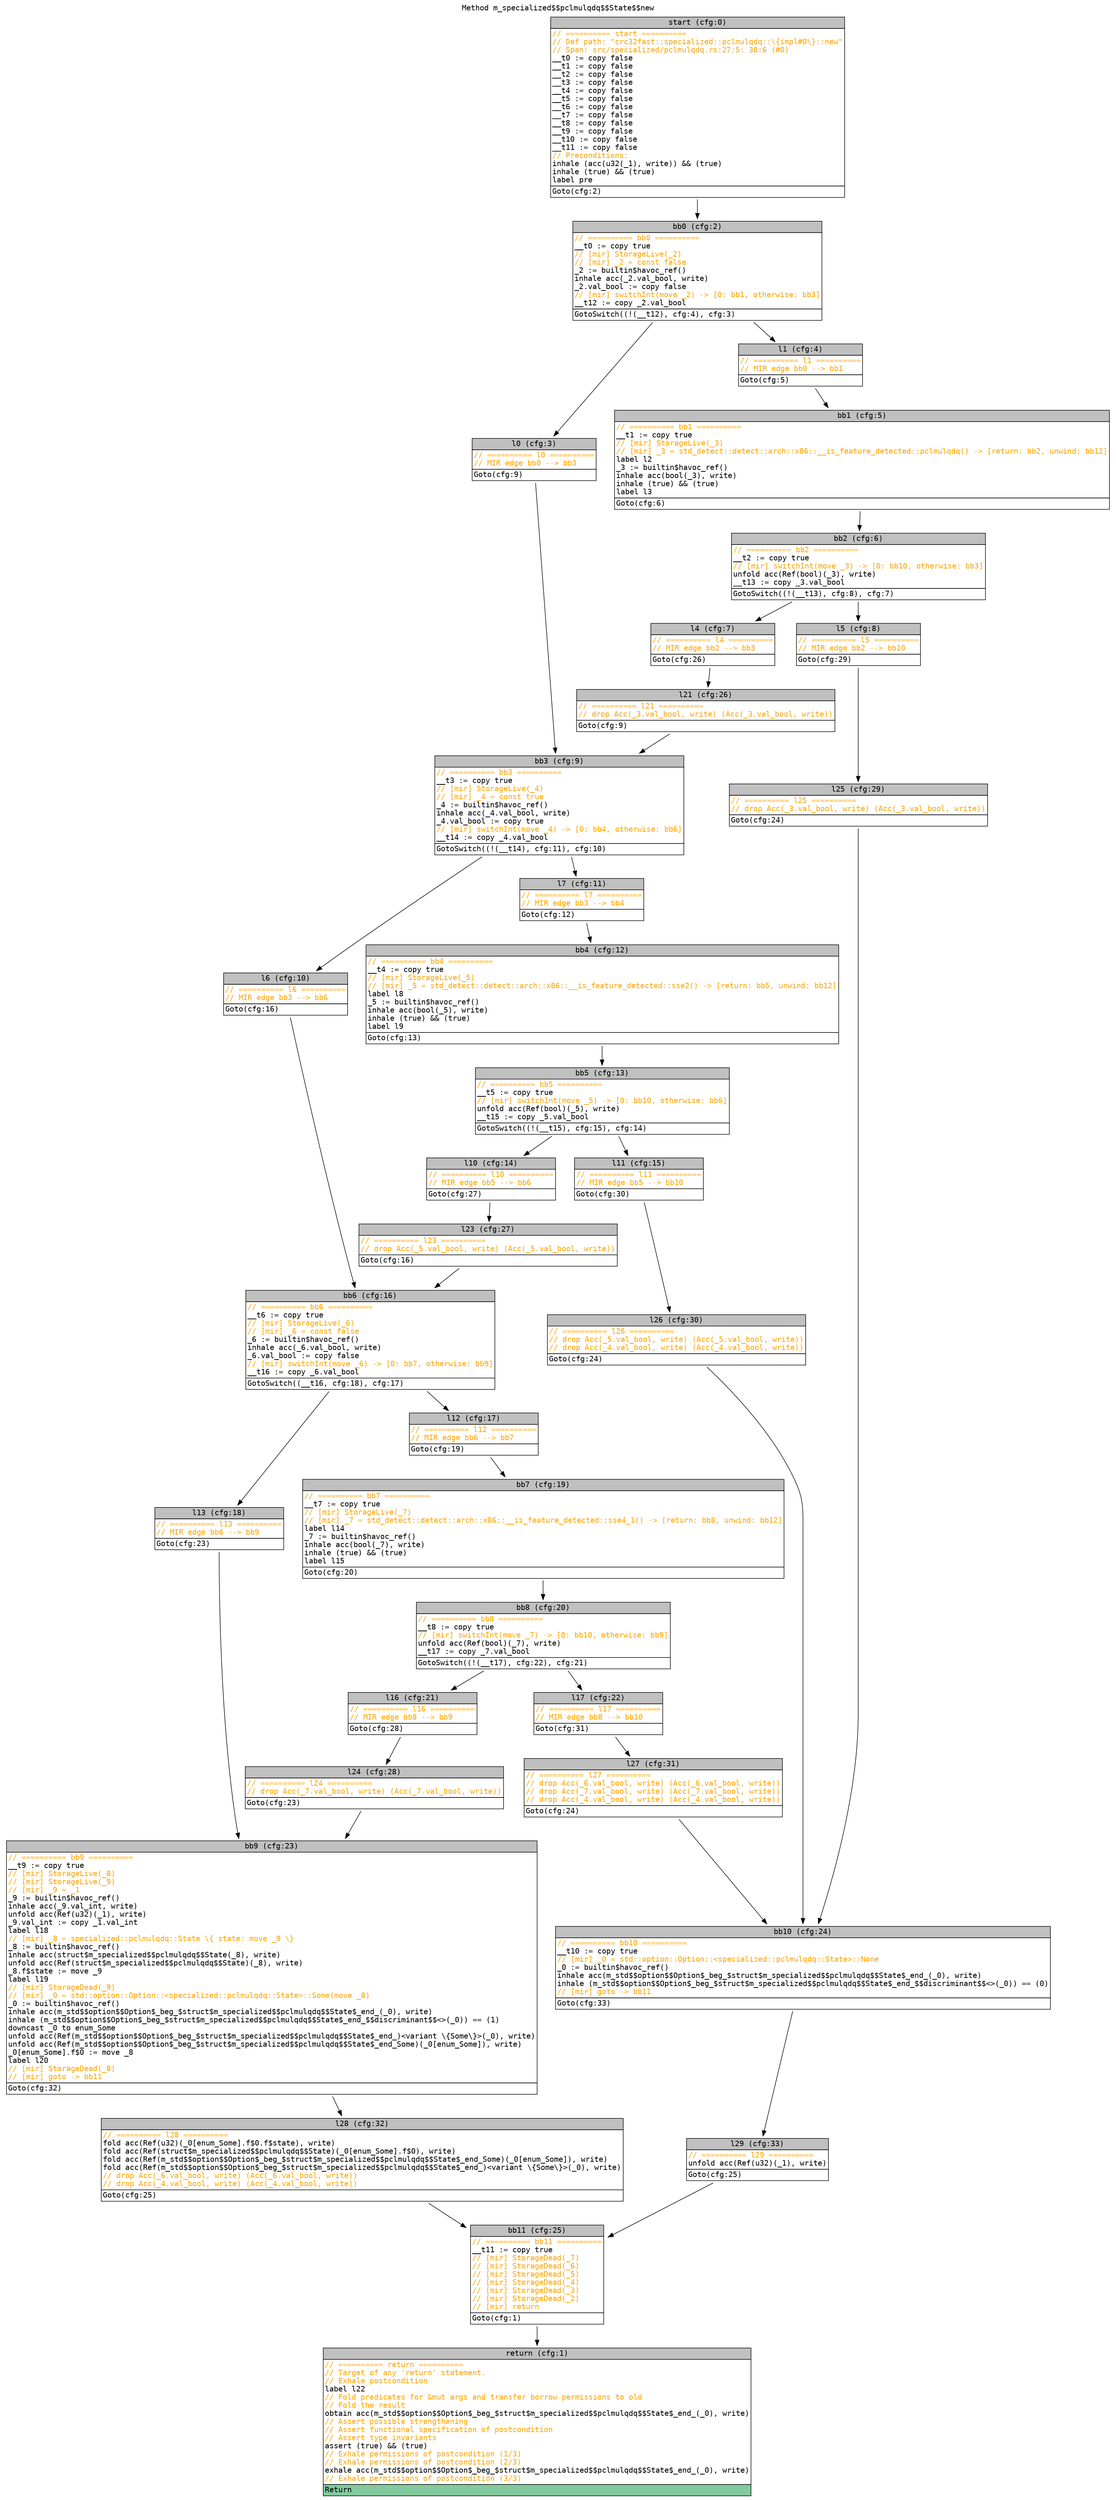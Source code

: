 digraph CFG {
graph [fontname=monospace];
node [fontname=monospace];
edge [fontname=monospace];
labelloc="t";
label="Method m_specialized$$pclmulqdq$$State$$new";
"block_start" [shape=none,label=<<table border="0" cellborder="1" cellspacing="0"><tr><td bgcolor="gray" align="center">start (cfg:0)</td></tr><tr><td align="left" balign="left"><font color="orange">// ========== start ==========</font><br/><font color="orange">// Def path: "crc32fast::specialized::pclmulqdq::\{impl#0\}::new"</font><br/><font color="orange">// Span: src/specialized/pclmulqdq.rs:27:5: 38:6 (#0)</font><br/>__t0 := copy false<br/>__t1 := copy false<br/>__t2 := copy false<br/>__t3 := copy false<br/>__t4 := copy false<br/>__t5 := copy false<br/>__t6 := copy false<br/>__t7 := copy false<br/>__t8 := copy false<br/>__t9 := copy false<br/>__t10 := copy false<br/>__t11 := copy false<br/><font color="orange">// Preconditions:</font><br/>inhale (acc(u32(_1), write)) &amp;&amp; (true)<br/>inhale (true) &amp;&amp; (true)<br/>label pre</td></tr><tr><td align="left">Goto(cfg:2)<br/></td></tr></table>>];
"block_return" [shape=none,label=<<table border="0" cellborder="1" cellspacing="0"><tr><td bgcolor="gray" align="center">return (cfg:1)</td></tr><tr><td align="left" balign="left"><font color="orange">// ========== return ==========</font><br/><font color="orange">// Target of any 'return' statement.</font><br/><font color="orange">// Exhale postcondition</font><br/>label l22<br/><font color="orange">// Fold predicates for &amp;mut args and transfer borrow permissions to old</font><br/><font color="orange">// Fold the result</font><br/>obtain acc(m_std$$option$$Option$_beg_$struct$m_specialized$$pclmulqdq$$State$_end_(_0), write)<br/><font color="orange">// Assert possible strengthening</font><br/><font color="orange">// Assert functional specification of postcondition</font><br/><font color="orange">// Assert type invariants</font><br/>assert (true) &amp;&amp; (true)<br/><font color="orange">// Exhale permissions of postcondition (1/3)</font><br/><font color="orange">// Exhale permissions of postcondition (2/3)</font><br/>exhale acc(m_std$$option$$Option$_beg_$struct$m_specialized$$pclmulqdq$$State$_end_(_0), write)<br/><font color="orange">// Exhale permissions of postcondition (3/3)</font></td></tr><tr><td align="left" bgcolor="#82CA9D">Return<br/></td></tr></table>>];
"block_bb0" [shape=none,label=<<table border="0" cellborder="1" cellspacing="0"><tr><td bgcolor="gray" align="center">bb0 (cfg:2)</td></tr><tr><td align="left" balign="left"><font color="orange">// ========== bb0 ==========</font><br/>__t0 := copy true<br/><font color="orange">// [mir] StorageLive(_2)</font><br/><font color="orange">// [mir] _2 = const false</font><br/>_2 := builtin$havoc_ref()<br/>inhale acc(_2.val_bool, write)<br/>_2.val_bool := copy false<br/><font color="orange">// [mir] switchInt(move _2) -&gt; [0: bb1, otherwise: bb3]</font><br/>__t12 := copy _2.val_bool</td></tr><tr><td align="left">GotoSwitch((!(__t12), cfg:4), cfg:3)<br/></td></tr></table>>];
"block_l0" [shape=none,label=<<table border="0" cellborder="1" cellspacing="0"><tr><td bgcolor="gray" align="center">l0 (cfg:3)</td></tr><tr><td align="left" balign="left"><font color="orange">// ========== l0 ==========</font><br/><font color="orange">// MIR edge bb0 --&gt; bb3</font></td></tr><tr><td align="left">Goto(cfg:9)<br/></td></tr></table>>];
"block_l1" [shape=none,label=<<table border="0" cellborder="1" cellspacing="0"><tr><td bgcolor="gray" align="center">l1 (cfg:4)</td></tr><tr><td align="left" balign="left"><font color="orange">// ========== l1 ==========</font><br/><font color="orange">// MIR edge bb0 --&gt; bb1</font></td></tr><tr><td align="left">Goto(cfg:5)<br/></td></tr></table>>];
"block_bb1" [shape=none,label=<<table border="0" cellborder="1" cellspacing="0"><tr><td bgcolor="gray" align="center">bb1 (cfg:5)</td></tr><tr><td align="left" balign="left"><font color="orange">// ========== bb1 ==========</font><br/>__t1 := copy true<br/><font color="orange">// [mir] StorageLive(_3)</font><br/><font color="orange">// [mir] _3 = std_detect::detect::arch::x86::__is_feature_detected::pclmulqdq() -&gt; [return: bb2, unwind: bb12]</font><br/>label l2<br/>_3 := builtin$havoc_ref()<br/>inhale acc(bool(_3), write)<br/>inhale (true) &amp;&amp; (true)<br/>label l3</td></tr><tr><td align="left">Goto(cfg:6)<br/></td></tr></table>>];
"block_bb2" [shape=none,label=<<table border="0" cellborder="1" cellspacing="0"><tr><td bgcolor="gray" align="center">bb2 (cfg:6)</td></tr><tr><td align="left" balign="left"><font color="orange">// ========== bb2 ==========</font><br/>__t2 := copy true<br/><font color="orange">// [mir] switchInt(move _3) -&gt; [0: bb10, otherwise: bb3]</font><br/>unfold acc(Ref(bool)(_3), write)<br/>__t13 := copy _3.val_bool</td></tr><tr><td align="left">GotoSwitch((!(__t13), cfg:8), cfg:7)<br/></td></tr></table>>];
"block_l4" [shape=none,label=<<table border="0" cellborder="1" cellspacing="0"><tr><td bgcolor="gray" align="center">l4 (cfg:7)</td></tr><tr><td align="left" balign="left"><font color="orange">// ========== l4 ==========</font><br/><font color="orange">// MIR edge bb2 --&gt; bb3</font></td></tr><tr><td align="left">Goto(cfg:26)<br/></td></tr></table>>];
"block_l5" [shape=none,label=<<table border="0" cellborder="1" cellspacing="0"><tr><td bgcolor="gray" align="center">l5 (cfg:8)</td></tr><tr><td align="left" balign="left"><font color="orange">// ========== l5 ==========</font><br/><font color="orange">// MIR edge bb2 --&gt; bb10</font></td></tr><tr><td align="left">Goto(cfg:29)<br/></td></tr></table>>];
"block_bb3" [shape=none,label=<<table border="0" cellborder="1" cellspacing="0"><tr><td bgcolor="gray" align="center">bb3 (cfg:9)</td></tr><tr><td align="left" balign="left"><font color="orange">// ========== bb3 ==========</font><br/>__t3 := copy true<br/><font color="orange">// [mir] StorageLive(_4)</font><br/><font color="orange">// [mir] _4 = const true</font><br/>_4 := builtin$havoc_ref()<br/>inhale acc(_4.val_bool, write)<br/>_4.val_bool := copy true<br/><font color="orange">// [mir] switchInt(move _4) -&gt; [0: bb4, otherwise: bb6]</font><br/>__t14 := copy _4.val_bool</td></tr><tr><td align="left">GotoSwitch((!(__t14), cfg:11), cfg:10)<br/></td></tr></table>>];
"block_l6" [shape=none,label=<<table border="0" cellborder="1" cellspacing="0"><tr><td bgcolor="gray" align="center">l6 (cfg:10)</td></tr><tr><td align="left" balign="left"><font color="orange">// ========== l6 ==========</font><br/><font color="orange">// MIR edge bb3 --&gt; bb6</font></td></tr><tr><td align="left">Goto(cfg:16)<br/></td></tr></table>>];
"block_l7" [shape=none,label=<<table border="0" cellborder="1" cellspacing="0"><tr><td bgcolor="gray" align="center">l7 (cfg:11)</td></tr><tr><td align="left" balign="left"><font color="orange">// ========== l7 ==========</font><br/><font color="orange">// MIR edge bb3 --&gt; bb4</font></td></tr><tr><td align="left">Goto(cfg:12)<br/></td></tr></table>>];
"block_bb4" [shape=none,label=<<table border="0" cellborder="1" cellspacing="0"><tr><td bgcolor="gray" align="center">bb4 (cfg:12)</td></tr><tr><td align="left" balign="left"><font color="orange">// ========== bb4 ==========</font><br/>__t4 := copy true<br/><font color="orange">// [mir] StorageLive(_5)</font><br/><font color="orange">// [mir] _5 = std_detect::detect::arch::x86::__is_feature_detected::sse2() -&gt; [return: bb5, unwind: bb12]</font><br/>label l8<br/>_5 := builtin$havoc_ref()<br/>inhale acc(bool(_5), write)<br/>inhale (true) &amp;&amp; (true)<br/>label l9</td></tr><tr><td align="left">Goto(cfg:13)<br/></td></tr></table>>];
"block_bb5" [shape=none,label=<<table border="0" cellborder="1" cellspacing="0"><tr><td bgcolor="gray" align="center">bb5 (cfg:13)</td></tr><tr><td align="left" balign="left"><font color="orange">// ========== bb5 ==========</font><br/>__t5 := copy true<br/><font color="orange">// [mir] switchInt(move _5) -&gt; [0: bb10, otherwise: bb6]</font><br/>unfold acc(Ref(bool)(_5), write)<br/>__t15 := copy _5.val_bool</td></tr><tr><td align="left">GotoSwitch((!(__t15), cfg:15), cfg:14)<br/></td></tr></table>>];
"block_l10" [shape=none,label=<<table border="0" cellborder="1" cellspacing="0"><tr><td bgcolor="gray" align="center">l10 (cfg:14)</td></tr><tr><td align="left" balign="left"><font color="orange">// ========== l10 ==========</font><br/><font color="orange">// MIR edge bb5 --&gt; bb6</font></td></tr><tr><td align="left">Goto(cfg:27)<br/></td></tr></table>>];
"block_l11" [shape=none,label=<<table border="0" cellborder="1" cellspacing="0"><tr><td bgcolor="gray" align="center">l11 (cfg:15)</td></tr><tr><td align="left" balign="left"><font color="orange">// ========== l11 ==========</font><br/><font color="orange">// MIR edge bb5 --&gt; bb10</font></td></tr><tr><td align="left">Goto(cfg:30)<br/></td></tr></table>>];
"block_bb6" [shape=none,label=<<table border="0" cellborder="1" cellspacing="0"><tr><td bgcolor="gray" align="center">bb6 (cfg:16)</td></tr><tr><td align="left" balign="left"><font color="orange">// ========== bb6 ==========</font><br/>__t6 := copy true<br/><font color="orange">// [mir] StorageLive(_6)</font><br/><font color="orange">// [mir] _6 = const false</font><br/>_6 := builtin$havoc_ref()<br/>inhale acc(_6.val_bool, write)<br/>_6.val_bool := copy false<br/><font color="orange">// [mir] switchInt(move _6) -&gt; [0: bb7, otherwise: bb9]</font><br/>__t16 := copy _6.val_bool</td></tr><tr><td align="left">GotoSwitch((__t16, cfg:18), cfg:17)<br/></td></tr></table>>];
"block_l12" [shape=none,label=<<table border="0" cellborder="1" cellspacing="0"><tr><td bgcolor="gray" align="center">l12 (cfg:17)</td></tr><tr><td align="left" balign="left"><font color="orange">// ========== l12 ==========</font><br/><font color="orange">// MIR edge bb6 --&gt; bb7</font></td></tr><tr><td align="left">Goto(cfg:19)<br/></td></tr></table>>];
"block_l13" [shape=none,label=<<table border="0" cellborder="1" cellspacing="0"><tr><td bgcolor="gray" align="center">l13 (cfg:18)</td></tr><tr><td align="left" balign="left"><font color="orange">// ========== l13 ==========</font><br/><font color="orange">// MIR edge bb6 --&gt; bb9</font></td></tr><tr><td align="left">Goto(cfg:23)<br/></td></tr></table>>];
"block_bb7" [shape=none,label=<<table border="0" cellborder="1" cellspacing="0"><tr><td bgcolor="gray" align="center">bb7 (cfg:19)</td></tr><tr><td align="left" balign="left"><font color="orange">// ========== bb7 ==========</font><br/>__t7 := copy true<br/><font color="orange">// [mir] StorageLive(_7)</font><br/><font color="orange">// [mir] _7 = std_detect::detect::arch::x86::__is_feature_detected::sse4_1() -&gt; [return: bb8, unwind: bb12]</font><br/>label l14<br/>_7 := builtin$havoc_ref()<br/>inhale acc(bool(_7), write)<br/>inhale (true) &amp;&amp; (true)<br/>label l15</td></tr><tr><td align="left">Goto(cfg:20)<br/></td></tr></table>>];
"block_bb8" [shape=none,label=<<table border="0" cellborder="1" cellspacing="0"><tr><td bgcolor="gray" align="center">bb8 (cfg:20)</td></tr><tr><td align="left" balign="left"><font color="orange">// ========== bb8 ==========</font><br/>__t8 := copy true<br/><font color="orange">// [mir] switchInt(move _7) -&gt; [0: bb10, otherwise: bb9]</font><br/>unfold acc(Ref(bool)(_7), write)<br/>__t17 := copy _7.val_bool</td></tr><tr><td align="left">GotoSwitch((!(__t17), cfg:22), cfg:21)<br/></td></tr></table>>];
"block_l16" [shape=none,label=<<table border="0" cellborder="1" cellspacing="0"><tr><td bgcolor="gray" align="center">l16 (cfg:21)</td></tr><tr><td align="left" balign="left"><font color="orange">// ========== l16 ==========</font><br/><font color="orange">// MIR edge bb8 --&gt; bb9</font></td></tr><tr><td align="left">Goto(cfg:28)<br/></td></tr></table>>];
"block_l17" [shape=none,label=<<table border="0" cellborder="1" cellspacing="0"><tr><td bgcolor="gray" align="center">l17 (cfg:22)</td></tr><tr><td align="left" balign="left"><font color="orange">// ========== l17 ==========</font><br/><font color="orange">// MIR edge bb8 --&gt; bb10</font></td></tr><tr><td align="left">Goto(cfg:31)<br/></td></tr></table>>];
"block_bb9" [shape=none,label=<<table border="0" cellborder="1" cellspacing="0"><tr><td bgcolor="gray" align="center">bb9 (cfg:23)</td></tr><tr><td align="left" balign="left"><font color="orange">// ========== bb9 ==========</font><br/>__t9 := copy true<br/><font color="orange">// [mir] StorageLive(_8)</font><br/><font color="orange">// [mir] StorageLive(_9)</font><br/><font color="orange">// [mir] _9 = _1</font><br/>_9 := builtin$havoc_ref()<br/>inhale acc(_9.val_int, write)<br/>unfold acc(Ref(u32)(_1), write)<br/>_9.val_int := copy _1.val_int<br/>label l18<br/><font color="orange">// [mir] _8 = specialized::pclmulqdq::State \{ state: move _9 \}</font><br/>_8 := builtin$havoc_ref()<br/>inhale acc(struct$m_specialized$$pclmulqdq$$State(_8), write)<br/>unfold acc(Ref(struct$m_specialized$$pclmulqdq$$State)(_8), write)<br/>_8.f$state := move _9<br/>label l19<br/><font color="orange">// [mir] StorageDead(_9)</font><br/><font color="orange">// [mir] _0 = std::option::Option::&lt;specialized::pclmulqdq::State&gt;::Some(move _8)</font><br/>_0 := builtin$havoc_ref()<br/>inhale acc(m_std$$option$$Option$_beg_$struct$m_specialized$$pclmulqdq$$State$_end_(_0), write)<br/>inhale (m_std$$option$$Option$_beg_$struct$m_specialized$$pclmulqdq$$State$_end_$$discriminant$$&lt;&gt;(_0)) == (1)<br/>downcast _0 to enum_Some<br/>unfold acc(Ref(m_std$$option$$Option$_beg_$struct$m_specialized$$pclmulqdq$$State$_end_)&lt;variant \{Some\}&gt;(_0), write)<br/>unfold acc(Ref(m_std$$option$$Option$_beg_$struct$m_specialized$$pclmulqdq$$State$_end_Some)(_0[enum_Some]), write)<br/>_0[enum_Some].f$0 := move _8<br/>label l20<br/><font color="orange">// [mir] StorageDead(_8)</font><br/><font color="orange">// [mir] goto -&gt; bb11</font></td></tr><tr><td align="left">Goto(cfg:32)<br/></td></tr></table>>];
"block_bb10" [shape=none,label=<<table border="0" cellborder="1" cellspacing="0"><tr><td bgcolor="gray" align="center">bb10 (cfg:24)</td></tr><tr><td align="left" balign="left"><font color="orange">// ========== bb10 ==========</font><br/>__t10 := copy true<br/><font color="orange">// [mir] _0 = std::option::Option::&lt;specialized::pclmulqdq::State&gt;::None</font><br/>_0 := builtin$havoc_ref()<br/>inhale acc(m_std$$option$$Option$_beg_$struct$m_specialized$$pclmulqdq$$State$_end_(_0), write)<br/>inhale (m_std$$option$$Option$_beg_$struct$m_specialized$$pclmulqdq$$State$_end_$$discriminant$$&lt;&gt;(_0)) == (0)<br/><font color="orange">// [mir] goto -&gt; bb11</font></td></tr><tr><td align="left">Goto(cfg:33)<br/></td></tr></table>>];
"block_bb11" [shape=none,label=<<table border="0" cellborder="1" cellspacing="0"><tr><td bgcolor="gray" align="center">bb11 (cfg:25)</td></tr><tr><td align="left" balign="left"><font color="orange">// ========== bb11 ==========</font><br/>__t11 := copy true<br/><font color="orange">// [mir] StorageDead(_7)</font><br/><font color="orange">// [mir] StorageDead(_6)</font><br/><font color="orange">// [mir] StorageDead(_5)</font><br/><font color="orange">// [mir] StorageDead(_4)</font><br/><font color="orange">// [mir] StorageDead(_3)</font><br/><font color="orange">// [mir] StorageDead(_2)</font><br/><font color="orange">// [mir] return</font></td></tr><tr><td align="left">Goto(cfg:1)<br/></td></tr></table>>];
"block_l21" [shape=none,label=<<table border="0" cellborder="1" cellspacing="0"><tr><td bgcolor="gray" align="center">l21 (cfg:26)</td></tr><tr><td align="left" balign="left"><font color="orange">// ========== l21 ==========</font><br/><font color="orange">// drop Acc(_3.val_bool, write) (Acc(_3.val_bool, write))</font></td></tr><tr><td align="left">Goto(cfg:9)<br/></td></tr></table>>];
"block_l23" [shape=none,label=<<table border="0" cellborder="1" cellspacing="0"><tr><td bgcolor="gray" align="center">l23 (cfg:27)</td></tr><tr><td align="left" balign="left"><font color="orange">// ========== l23 ==========</font><br/><font color="orange">// drop Acc(_5.val_bool, write) (Acc(_5.val_bool, write))</font></td></tr><tr><td align="left">Goto(cfg:16)<br/></td></tr></table>>];
"block_l24" [shape=none,label=<<table border="0" cellborder="1" cellspacing="0"><tr><td bgcolor="gray" align="center">l24 (cfg:28)</td></tr><tr><td align="left" balign="left"><font color="orange">// ========== l24 ==========</font><br/><font color="orange">// drop Acc(_7.val_bool, write) (Acc(_7.val_bool, write))</font></td></tr><tr><td align="left">Goto(cfg:23)<br/></td></tr></table>>];
"block_l25" [shape=none,label=<<table border="0" cellborder="1" cellspacing="0"><tr><td bgcolor="gray" align="center">l25 (cfg:29)</td></tr><tr><td align="left" balign="left"><font color="orange">// ========== l25 ==========</font><br/><font color="orange">// drop Acc(_3.val_bool, write) (Acc(_3.val_bool, write))</font></td></tr><tr><td align="left">Goto(cfg:24)<br/></td></tr></table>>];
"block_l26" [shape=none,label=<<table border="0" cellborder="1" cellspacing="0"><tr><td bgcolor="gray" align="center">l26 (cfg:30)</td></tr><tr><td align="left" balign="left"><font color="orange">// ========== l26 ==========</font><br/><font color="orange">// drop Acc(_5.val_bool, write) (Acc(_5.val_bool, write))</font><br/><font color="orange">// drop Acc(_4.val_bool, write) (Acc(_4.val_bool, write))</font></td></tr><tr><td align="left">Goto(cfg:24)<br/></td></tr></table>>];
"block_l27" [shape=none,label=<<table border="0" cellborder="1" cellspacing="0"><tr><td bgcolor="gray" align="center">l27 (cfg:31)</td></tr><tr><td align="left" balign="left"><font color="orange">// ========== l27 ==========</font><br/><font color="orange">// drop Acc(_6.val_bool, write) (Acc(_6.val_bool, write))</font><br/><font color="orange">// drop Acc(_7.val_bool, write) (Acc(_7.val_bool, write))</font><br/><font color="orange">// drop Acc(_4.val_bool, write) (Acc(_4.val_bool, write))</font></td></tr><tr><td align="left">Goto(cfg:24)<br/></td></tr></table>>];
"block_l28" [shape=none,label=<<table border="0" cellborder="1" cellspacing="0"><tr><td bgcolor="gray" align="center">l28 (cfg:32)</td></tr><tr><td align="left" balign="left"><font color="orange">// ========== l28 ==========</font><br/>fold acc(Ref(u32)(_0[enum_Some].f$0.f$state), write)<br/>fold acc(Ref(struct$m_specialized$$pclmulqdq$$State)(_0[enum_Some].f$0), write)<br/>fold acc(Ref(m_std$$option$$Option$_beg_$struct$m_specialized$$pclmulqdq$$State$_end_Some)(_0[enum_Some]), write)<br/>fold acc(Ref(m_std$$option$$Option$_beg_$struct$m_specialized$$pclmulqdq$$State$_end_)&lt;variant \{Some\}&gt;(_0), write)<br/><font color="orange">// drop Acc(_6.val_bool, write) (Acc(_6.val_bool, write))</font><br/><font color="orange">// drop Acc(_4.val_bool, write) (Acc(_4.val_bool, write))</font></td></tr><tr><td align="left">Goto(cfg:25)<br/></td></tr></table>>];
"block_l29" [shape=none,label=<<table border="0" cellborder="1" cellspacing="0"><tr><td bgcolor="gray" align="center">l29 (cfg:33)</td></tr><tr><td align="left" balign="left"><font color="orange">// ========== l29 ==========</font><br/>unfold acc(Ref(u32)(_1), write)</td></tr><tr><td align="left">Goto(cfg:25)<br/></td></tr></table>>];
"block_start" -> "block_bb0";
"block_bb0" -> "block_l1";
"block_bb0" -> "block_l0";
"block_l0" -> "block_bb3";
"block_l1" -> "block_bb1";
"block_bb1" -> "block_bb2";
"block_bb2" -> "block_l5";
"block_bb2" -> "block_l4";
"block_l4" -> "block_l21";
"block_l5" -> "block_l25";
"block_bb3" -> "block_l7";
"block_bb3" -> "block_l6";
"block_l6" -> "block_bb6";
"block_l7" -> "block_bb4";
"block_bb4" -> "block_bb5";
"block_bb5" -> "block_l11";
"block_bb5" -> "block_l10";
"block_l10" -> "block_l23";
"block_l11" -> "block_l26";
"block_bb6" -> "block_l13";
"block_bb6" -> "block_l12";
"block_l12" -> "block_bb7";
"block_l13" -> "block_bb9";
"block_bb7" -> "block_bb8";
"block_bb8" -> "block_l17";
"block_bb8" -> "block_l16";
"block_l16" -> "block_l24";
"block_l17" -> "block_l27";
"block_bb9" -> "block_l28";
"block_bb10" -> "block_l29";
"block_bb11" -> "block_return";
"block_l21" -> "block_bb3";
"block_l23" -> "block_bb6";
"block_l24" -> "block_bb9";
"block_l25" -> "block_bb10";
"block_l26" -> "block_bb10";
"block_l27" -> "block_bb10";
"block_l28" -> "block_bb11";
"block_l29" -> "block_bb11";
}
